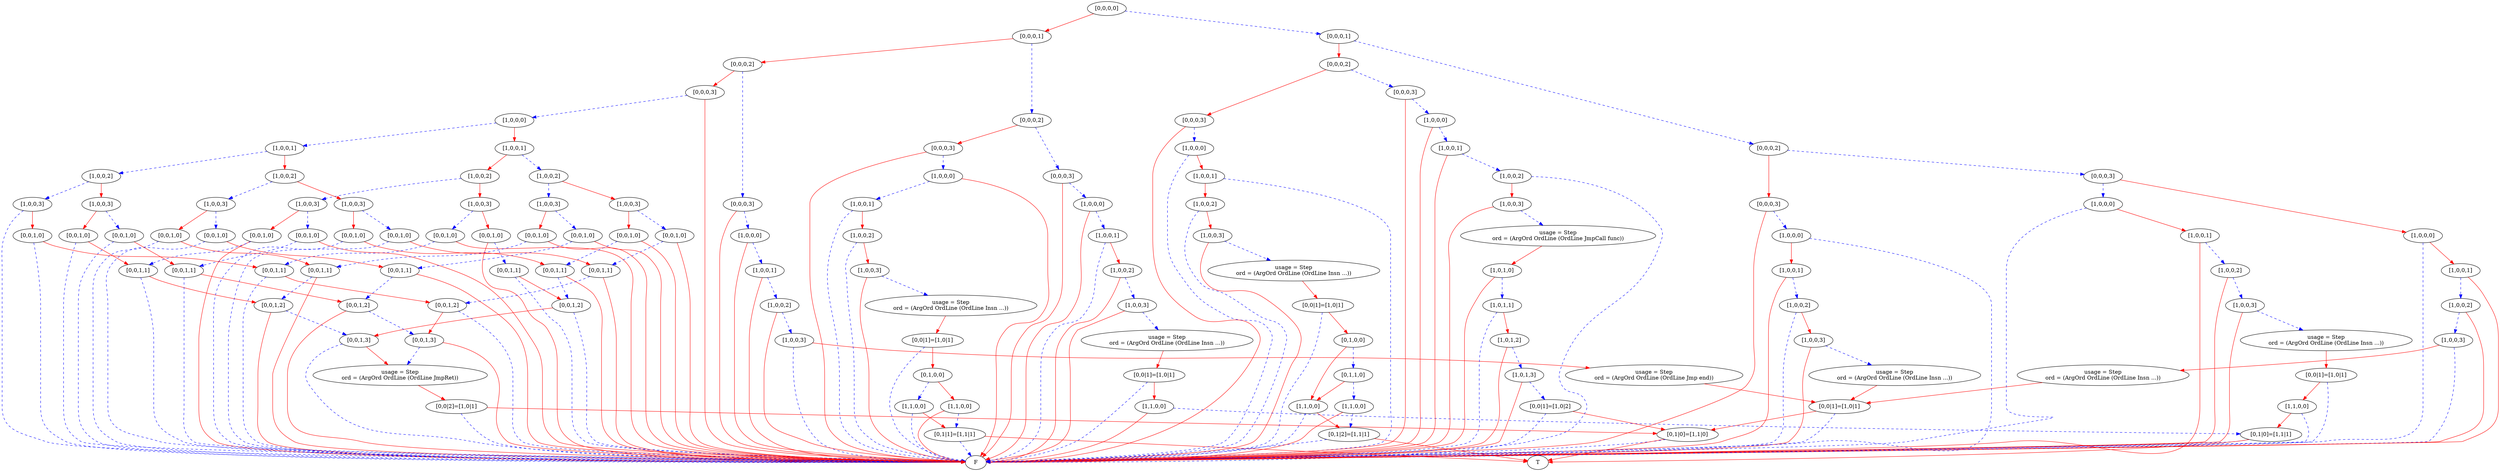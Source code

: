 digraph {
    1 [label=F];
    2 [label=T];
    3 [label="[0,1|0]=[1,1|0]"];
    4 [label="[0,0|2]=[1,0|1]"];
    5 [label="usage = Step\nord = (ArgOrd OrdLine (OrdLine JmpRet))"];
    6 [label="[0,0,1,3]"];
    7 [label="[0,0,1,2]"];
    8 [label="[0,0,1,1]"];
    9 [label="[0,0,1,0]"];
    10 [label="[0,0,1,3]"];
    11 [label="[0,0,1,2]"];
    12 [label="[0,0,1,1]"];
    13 [label="[0,0,1,0]"];
    14 [label="[1,0,0,3]"];
    15 [label="[0,0,1,2]"];
    16 [label="[0,0,1,1]"];
    17 [label="[0,0,1,0]"];
    18 [label="[0,0,1,2]"];
    19 [label="[0,0,1,1]"];
    20 [label="[0,0,1,0]"];
    21 [label="[1,0,0,3]"];
    22 [label="[1,0,0,2]"];
    23 [label="[0,0,1,1]"];
    24 [label="[0,0,1,0]"];
    25 [label="[0,0,1,1]"];
    26 [label="[0,0,1,0]"];
    27 [label="[1,0,0,3]"];
    28 [label="[0,0,1,1]"];
    29 [label="[0,0,1,0]"];
    30 [label="[0,0,1,1]"];
    31 [label="[0,0,1,0]"];
    32 [label="[1,0,0,3]"];
    33 [label="[1,0,0,2]"];
    34 [label="[1,0,0,1]"];
    35 [label="[0,0,1,0]"];
    36 [label="[0,0,1,0]"];
    37 [label="[1,0,0,3]"];
    38 [label="[0,0,1,0]"];
    39 [label="[0,0,1,0]"];
    40 [label="[1,0,0,3]"];
    41 [label="[1,0,0,2]"];
    42 [label="[0,0,1,0]"];
    43 [label="[0,0,1,0]"];
    44 [label="[1,0,0,3]"];
    45 [label="[0,0,1,0]"];
    46 [label="[1,0,0,3]"];
    47 [label="[1,0,0,2]"];
    48 [label="[1,0,0,1]"];
    49 [label="[1,0,0,0]"];
    50 [label="[0,0,0,3]"];
    51 [label="[0,0|1]=[1,0|1]"];
    52 [label="usage = Step\nord = (ArgOrd OrdLine (OrdLine Jmp end))"];
    53 [label="[1,0,0,3]"];
    54 [label="[1,0,0,2]"];
    55 [label="[1,0,0,1]"];
    56 [label="[1,0,0,0]"];
    57 [label="[0,0,0,3]"];
    58 [label="[0,0,0,2]"];
    59 [label="[0,1|1]=[1,1|1]"];
    60 [label="[1,1,0,0]"];
    61 [label="[1,1,0,0]"];
    62 [label="[0,1,0,0]"];
    63 [label="[0,0|1]=[1,0|1]"];
    64 [label="usage = Step\nord = (ArgOrd OrdLine (OrdLine Insn ...))"];
    65 [label="[1,0,0,3]"];
    66 [label="[1,0,0,2]"];
    67 [label="[1,0,0,1]"];
    68 [label="[1,0,0,0]"];
    69 [label="[0,0,0,3]"];
    70 [label="[0,1|0]=[1,1|1]"];
    71 [label="[1,1,0,0]"];
    72 [label="[0,0|1]=[1,0|1]"];
    73 [label="usage = Step\nord = (ArgOrd OrdLine (OrdLine Insn ...))"];
    74 [label="[1,0,0,3]"];
    75 [label="[1,0,0,2]"];
    76 [label="[1,0,0,1]"];
    77 [label="[1,0,0,0]"];
    78 [label="[0,0,0,3]"];
    79 [label="[0,0,0,2]"];
    80 [label="[0,0,0,1]"];
    81 [label="[0,1|2]=[1,1|1]"];
    82 [label="[1,1,0,0]"];
    83 [label="[1,1,0,0]"];
    84 [label="[0,1,1,0]"];
    85 [label="[0,1,0,0]"];
    86 [label="[0,0|1]=[1,0|1]"];
    87 [label="usage = Step\nord = (ArgOrd OrdLine (OrdLine Insn ...))"];
    88 [label="[1,0,0,3]"];
    89 [label="[1,0,0,2]"];
    90 [label="[1,0,0,1]"];
    91 [label="[1,0,0,0]"];
    92 [label="[0,0,0,3]"];
    93 [label="[0,0|1]=[1,0|2]"];
    94 [label="[1,0,1,3]"];
    95 [label="[1,0,1,2]"];
    96 [label="[1,0,1,1]"];
    97 [label="[1,0,1,0]"];
    98 [label="usage = Step\nord = (ArgOrd OrdLine (OrdLine JmpCall func))"];
    99 [label="[1,0,0,3]"];
    100 [label="[1,0,0,2]"];
    101 [label="[1,0,0,1]"];
    102 [label="[1,0,0,0]"];
    103 [label="[0,0,0,3]"];
    104 [label="[0,0,0,2]"];
    105 [label="usage = Step\nord = (ArgOrd OrdLine (OrdLine Insn ...))"];
    106 [label="[1,0,0,3]"];
    107 [label="[1,0,0,2]"];
    108 [label="[1,0,0,1]"];
    109 [label="[1,0,0,0]"];
    110 [label="[0,0,0,3]"];
    111 [label="usage = Step\nord = (ArgOrd OrdLine (OrdLine Insn ...))"];
    112 [label="[1,0,0,3]"];
    113 [label="[1,0,0,2]"];
    114 [label="[1,0,0,1]"];
    115 [label="[1,0,0,0]"];
    116 [label="[1,1,0,0]"];
    117 [label="[0,0|1]=[1,0|1]"];
    118 [label="usage = Step\nord = (ArgOrd OrdLine (OrdLine Insn ...))"];
    119 [label="[1,0,0,3]"];
    120 [label="[1,0,0,2]"];
    121 [label="[1,0,0,1]"];
    122 [label="[1,0,0,0]"];
    123 [label="[0,0,0,3]"];
    124 [label="[0,0,0,2]"];
    125 [label="[0,0,0,1]"];
    126 [label="[0,0,0,0]"];
    3 -> 1 [style=dashed
           ,color=blue];
    3 -> 2 [color=red];
    4 -> 3 [color=red];
    4 -> 1 [style=dashed
           ,color=blue];
    5 -> 4 [color=red];
    6 -> 5 [color=red];
    6 -> 1 [style=dashed
           ,color=blue];
    7 -> 6 [color=red];
    7 -> 1 [style=dashed
           ,color=blue];
    8 -> 7 [color=red];
    8 -> 1 [style=dashed
           ,color=blue];
    9 -> 8 [style=dashed
           ,color=blue];
    9 -> 1 [color=red];
    10 -> 5 [style=dashed
            ,color=blue];
    10 -> 1 [color=red];
    11 -> 10 [color=red];
    11 -> 1 [style=dashed
            ,color=blue];
    12 -> 11 [color=red];
    12 -> 1 [style=dashed
            ,color=blue];
    13 -> 12 [style=dashed
             ,color=blue];
    13 -> 1 [color=red];
    14 -> 9 [color=red];
    14 -> 13 [style=dashed
             ,color=blue];
    15 -> 6 [style=dashed
            ,color=blue];
    15 -> 1 [color=red];
    16 -> 15 [color=red];
    16 -> 1 [style=dashed
            ,color=blue];
    17 -> 16 [style=dashed
             ,color=blue];
    17 -> 1 [color=red];
    18 -> 10 [style=dashed
             ,color=blue];
    18 -> 1 [color=red];
    19 -> 18 [color=red];
    19 -> 1 [style=dashed
            ,color=blue];
    20 -> 19 [style=dashed
             ,color=blue];
    20 -> 1 [color=red];
    21 -> 17 [color=red];
    21 -> 20 [style=dashed
             ,color=blue];
    22 -> 14 [color=red];
    22 -> 21 [style=dashed
             ,color=blue];
    23 -> 7 [style=dashed
            ,color=blue];
    23 -> 1 [color=red];
    24 -> 23 [style=dashed
             ,color=blue];
    24 -> 1 [color=red];
    25 -> 11 [style=dashed
             ,color=blue];
    25 -> 1 [color=red];
    26 -> 25 [style=dashed
             ,color=blue];
    26 -> 1 [color=red];
    27 -> 24 [color=red];
    27 -> 26 [style=dashed
             ,color=blue];
    28 -> 15 [style=dashed
             ,color=blue];
    28 -> 1 [color=red];
    29 -> 28 [style=dashed
             ,color=blue];
    29 -> 1 [color=red];
    30 -> 18 [style=dashed
             ,color=blue];
    30 -> 1 [color=red];
    31 -> 30 [style=dashed
             ,color=blue];
    31 -> 1 [color=red];
    32 -> 29 [color=red];
    32 -> 31 [style=dashed
             ,color=blue];
    33 -> 27 [color=red];
    33 -> 32 [style=dashed
             ,color=blue];
    34 -> 22 [color=red];
    34 -> 33 [style=dashed
             ,color=blue];
    35 -> 23 [color=red];
    35 -> 1 [style=dashed
            ,color=blue];
    36 -> 25 [color=red];
    36 -> 1 [style=dashed
            ,color=blue];
    37 -> 35 [color=red];
    37 -> 36 [style=dashed
             ,color=blue];
    38 -> 28 [color=red];
    38 -> 1 [style=dashed
            ,color=blue];
    39 -> 30 [color=red];
    39 -> 1 [style=dashed
            ,color=blue];
    40 -> 38 [color=red];
    40 -> 39 [style=dashed
             ,color=blue];
    41 -> 37 [color=red];
    41 -> 40 [style=dashed
             ,color=blue];
    42 -> 16 [color=red];
    42 -> 1 [style=dashed
            ,color=blue];
    43 -> 19 [color=red];
    43 -> 1 [style=dashed
            ,color=blue];
    44 -> 42 [color=red];
    44 -> 43 [style=dashed
             ,color=blue];
    45 -> 12 [color=red];
    45 -> 1 [style=dashed
            ,color=blue];
    46 -> 45 [color=red];
    46 -> 1 [style=dashed
            ,color=blue];
    47 -> 44 [color=red];
    47 -> 46 [style=dashed
             ,color=blue];
    48 -> 41 [color=red];
    48 -> 47 [style=dashed
             ,color=blue];
    49 -> 34 [color=red];
    49 -> 48 [style=dashed
             ,color=blue];
    50 -> 49 [style=dashed
             ,color=blue];
    50 -> 1 [color=red];
    51 -> 3 [color=red];
    51 -> 1 [style=dashed
            ,color=blue];
    52 -> 51 [color=red];
    53 -> 52 [color=red];
    53 -> 1 [style=dashed
            ,color=blue];
    54 -> 53 [style=dashed
             ,color=blue];
    54 -> 1 [color=red];
    55 -> 54 [style=dashed
             ,color=blue];
    55 -> 1 [color=red];
    56 -> 55 [style=dashed
             ,color=blue];
    56 -> 1 [color=red];
    57 -> 56 [style=dashed
             ,color=blue];
    57 -> 1 [color=red];
    58 -> 50 [color=red];
    58 -> 57 [style=dashed
             ,color=blue];
    59 -> 1 [style=dashed
            ,color=blue];
    59 -> 2 [color=red];
    60 -> 59 [style=dashed
             ,color=blue];
    60 -> 1 [color=red];
    61 -> 59 [color=red];
    61 -> 1 [style=dashed
            ,color=blue];
    62 -> 60 [color=red];
    62 -> 61 [style=dashed
             ,color=blue];
    63 -> 62 [color=red];
    63 -> 1 [style=dashed
            ,color=blue];
    64 -> 63 [color=red];
    65 -> 64 [style=dashed
             ,color=blue];
    65 -> 1 [color=red];
    66 -> 65 [color=red];
    66 -> 1 [style=dashed
            ,color=blue];
    67 -> 66 [color=red];
    67 -> 1 [style=dashed
            ,color=blue];
    68 -> 67 [style=dashed
             ,color=blue];
    68 -> 1 [color=red];
    69 -> 68 [style=dashed
             ,color=blue];
    69 -> 1 [color=red];
    70 -> 1 [style=dashed
            ,color=blue];
    70 -> 2 [color=red];
    71 -> 70 [style=dashed
             ,color=blue];
    71 -> 1 [color=red];
    72 -> 71 [color=red];
    72 -> 1 [style=dashed
            ,color=blue];
    73 -> 72 [color=red];
    74 -> 73 [style=dashed
             ,color=blue];
    74 -> 1 [color=red];
    75 -> 74 [style=dashed
             ,color=blue];
    75 -> 1 [color=red];
    76 -> 75 [color=red];
    76 -> 1 [style=dashed
            ,color=blue];
    77 -> 76 [style=dashed
             ,color=blue];
    77 -> 1 [color=red];
    78 -> 77 [style=dashed
             ,color=blue];
    78 -> 1 [color=red];
    79 -> 69 [color=red];
    79 -> 78 [style=dashed
             ,color=blue];
    80 -> 58 [color=red];
    80 -> 79 [style=dashed
             ,color=blue];
    81 -> 1 [style=dashed
            ,color=blue];
    81 -> 2 [color=red];
    82 -> 81 [color=red];
    82 -> 1 [style=dashed
            ,color=blue];
    83 -> 81 [style=dashed
             ,color=blue];
    83 -> 1 [color=red];
    84 -> 82 [color=red];
    84 -> 83 [style=dashed
             ,color=blue];
    85 -> 82 [color=red];
    85 -> 84 [style=dashed
             ,color=blue];
    86 -> 85 [color=red];
    86 -> 1 [style=dashed
            ,color=blue];
    87 -> 86 [color=red];
    88 -> 87 [style=dashed
             ,color=blue];
    88 -> 1 [color=red];
    89 -> 88 [color=red];
    89 -> 1 [style=dashed
            ,color=blue];
    90 -> 89 [color=red];
    90 -> 1 [style=dashed
            ,color=blue];
    91 -> 90 [color=red];
    91 -> 1 [style=dashed
            ,color=blue];
    92 -> 91 [style=dashed
             ,color=blue];
    92 -> 1 [color=red];
    93 -> 3 [color=red];
    93 -> 1 [style=dashed
            ,color=blue];
    94 -> 93 [style=dashed
             ,color=blue];
    94 -> 1 [color=red];
    95 -> 94 [style=dashed
             ,color=blue];
    95 -> 1 [color=red];
    96 -> 95 [color=red];
    96 -> 1 [style=dashed
            ,color=blue];
    97 -> 96 [style=dashed
             ,color=blue];
    97 -> 1 [color=red];
    98 -> 97 [color=red];
    99 -> 98 [style=dashed
             ,color=blue];
    99 -> 1 [color=red];
    100 -> 99 [color=red];
    100 -> 1 [style=dashed
             ,color=blue];
    101 -> 100 [style=dashed
               ,color=blue];
    101 -> 1 [color=red];
    102 -> 101 [style=dashed
               ,color=blue];
    102 -> 1 [color=red];
    103 -> 102 [style=dashed
               ,color=blue];
    103 -> 1 [color=red];
    104 -> 92 [color=red];
    104 -> 103 [style=dashed
               ,color=blue];
    105 -> 51 [color=red];
    106 -> 105 [style=dashed
               ,color=blue];
    106 -> 1 [color=red];
    107 -> 106 [color=red];
    107 -> 1 [style=dashed
             ,color=blue];
    108 -> 107 [style=dashed
               ,color=blue];
    108 -> 1 [color=red];
    109 -> 108 [color=red];
    109 -> 1 [style=dashed
             ,color=blue];
    110 -> 109 [style=dashed
               ,color=blue];
    110 -> 1 [color=red];
    111 -> 51 [color=red];
    112 -> 111 [color=red];
    112 -> 1 [style=dashed
             ,color=blue];
    113 -> 112 [style=dashed
               ,color=blue];
    113 -> 1 [color=red];
    114 -> 113 [style=dashed
               ,color=blue];
    114 -> 1 [color=red];
    115 -> 114 [color=red];
    115 -> 1 [style=dashed
             ,color=blue];
    116 -> 70 [color=red];
    116 -> 1 [style=dashed
             ,color=blue];
    117 -> 116 [color=red];
    117 -> 1 [style=dashed
             ,color=blue];
    118 -> 117 [color=red];
    119 -> 118 [style=dashed
               ,color=blue];
    119 -> 1 [color=red];
    120 -> 119 [style=dashed
               ,color=blue];
    120 -> 1 [color=red];
    121 -> 120 [style=dashed
               ,color=blue];
    121 -> 1 [color=red];
    122 -> 121 [color=red];
    122 -> 1 [style=dashed
             ,color=blue];
    123 -> 115 [color=red];
    123 -> 122 [style=dashed
               ,color=blue];
    124 -> 110 [color=red];
    124 -> 123 [style=dashed
               ,color=blue];
    125 -> 104 [color=red];
    125 -> 124 [style=dashed
               ,color=blue];
    126 -> 80 [color=red];
    126 -> 125 [style=dashed
               ,color=blue];
}